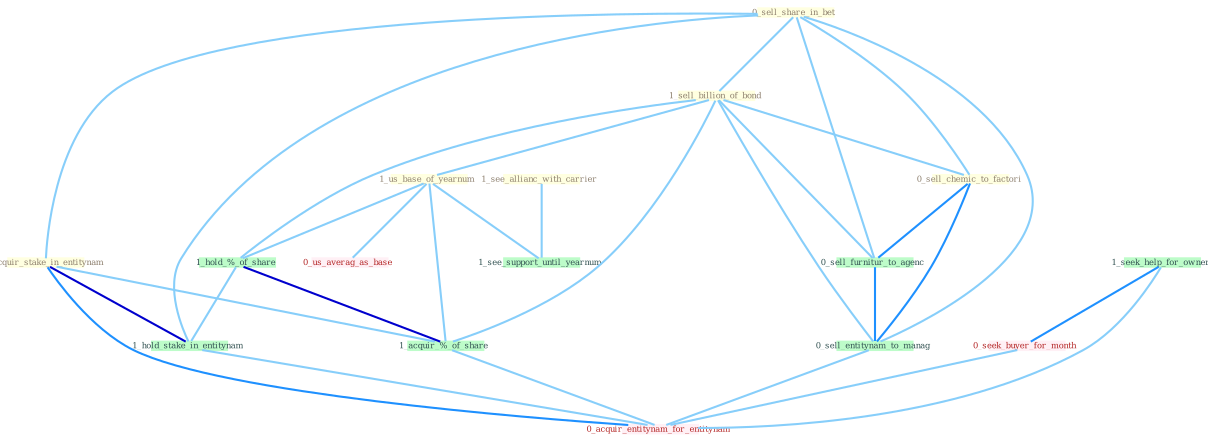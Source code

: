 Graph G{ 
    node
    [shape=polygon,style=filled,width=.5,height=.06,color="#BDFCC9",fixedsize=true,fontsize=4,
    fontcolor="#2f4f4f"];
    {node
    [color="#ffffe0", fontcolor="#8b7d6b"] "0_sell_share_in_bet " "1_acquir_stake_in_entitynam " "1_see_allianc_with_carrier " "1_sell_billion_of_bond " "1_us_base_of_yearnum " "0_sell_chemic_to_factori "}
{node [color="#fff0f5", fontcolor="#b22222"] "0_seek_buyer_for_month " "0_us_averag_as_base " "0_acquir_entitynam_for_entitynam "}
edge [color="#B0E2FF"];

	"0_sell_share_in_bet " -- "1_acquir_stake_in_entitynam " [w="1", color="#87cefa" ];
	"0_sell_share_in_bet " -- "1_sell_billion_of_bond " [w="1", color="#87cefa" ];
	"0_sell_share_in_bet " -- "0_sell_chemic_to_factori " [w="1", color="#87cefa" ];
	"0_sell_share_in_bet " -- "1_hold_stake_in_entitynam " [w="1", color="#87cefa" ];
	"0_sell_share_in_bet " -- "0_sell_furnitur_to_agenc " [w="1", color="#87cefa" ];
	"0_sell_share_in_bet " -- "0_sell_entitynam_to_manag " [w="1", color="#87cefa" ];
	"1_acquir_stake_in_entitynam " -- "1_hold_stake_in_entitynam " [w="3", color="#0000cd" , len=0.6];
	"1_acquir_stake_in_entitynam " -- "1_acquir_%_of_share " [w="1", color="#87cefa" ];
	"1_acquir_stake_in_entitynam " -- "0_acquir_entitynam_for_entitynam " [w="2", color="#1e90ff" , len=0.8];
	"1_see_allianc_with_carrier " -- "1_see_support_until_yearnum " [w="1", color="#87cefa" ];
	"1_sell_billion_of_bond " -- "1_us_base_of_yearnum " [w="1", color="#87cefa" ];
	"1_sell_billion_of_bond " -- "0_sell_chemic_to_factori " [w="1", color="#87cefa" ];
	"1_sell_billion_of_bond " -- "1_hold_%_of_share " [w="1", color="#87cefa" ];
	"1_sell_billion_of_bond " -- "1_acquir_%_of_share " [w="1", color="#87cefa" ];
	"1_sell_billion_of_bond " -- "0_sell_furnitur_to_agenc " [w="1", color="#87cefa" ];
	"1_sell_billion_of_bond " -- "0_sell_entitynam_to_manag " [w="1", color="#87cefa" ];
	"1_us_base_of_yearnum " -- "1_hold_%_of_share " [w="1", color="#87cefa" ];
	"1_us_base_of_yearnum " -- "1_acquir_%_of_share " [w="1", color="#87cefa" ];
	"1_us_base_of_yearnum " -- "1_see_support_until_yearnum " [w="1", color="#87cefa" ];
	"1_us_base_of_yearnum " -- "0_us_averag_as_base " [w="1", color="#87cefa" ];
	"0_sell_chemic_to_factori " -- "0_sell_furnitur_to_agenc " [w="2", color="#1e90ff" , len=0.8];
	"0_sell_chemic_to_factori " -- "0_sell_entitynam_to_manag " [w="2", color="#1e90ff" , len=0.8];
	"1_hold_%_of_share " -- "1_hold_stake_in_entitynam " [w="1", color="#87cefa" ];
	"1_hold_%_of_share " -- "1_acquir_%_of_share " [w="3", color="#0000cd" , len=0.6];
	"1_hold_stake_in_entitynam " -- "0_acquir_entitynam_for_entitynam " [w="1", color="#87cefa" ];
	"1_seek_help_for_owner " -- "0_seek_buyer_for_month " [w="2", color="#1e90ff" , len=0.8];
	"1_seek_help_for_owner " -- "0_acquir_entitynam_for_entitynam " [w="1", color="#87cefa" ];
	"0_seek_buyer_for_month " -- "0_acquir_entitynam_for_entitynam " [w="1", color="#87cefa" ];
	"1_acquir_%_of_share " -- "0_acquir_entitynam_for_entitynam " [w="1", color="#87cefa" ];
	"0_sell_furnitur_to_agenc " -- "0_sell_entitynam_to_manag " [w="2", color="#1e90ff" , len=0.8];
	"0_sell_entitynam_to_manag " -- "0_acquir_entitynam_for_entitynam " [w="1", color="#87cefa" ];
}